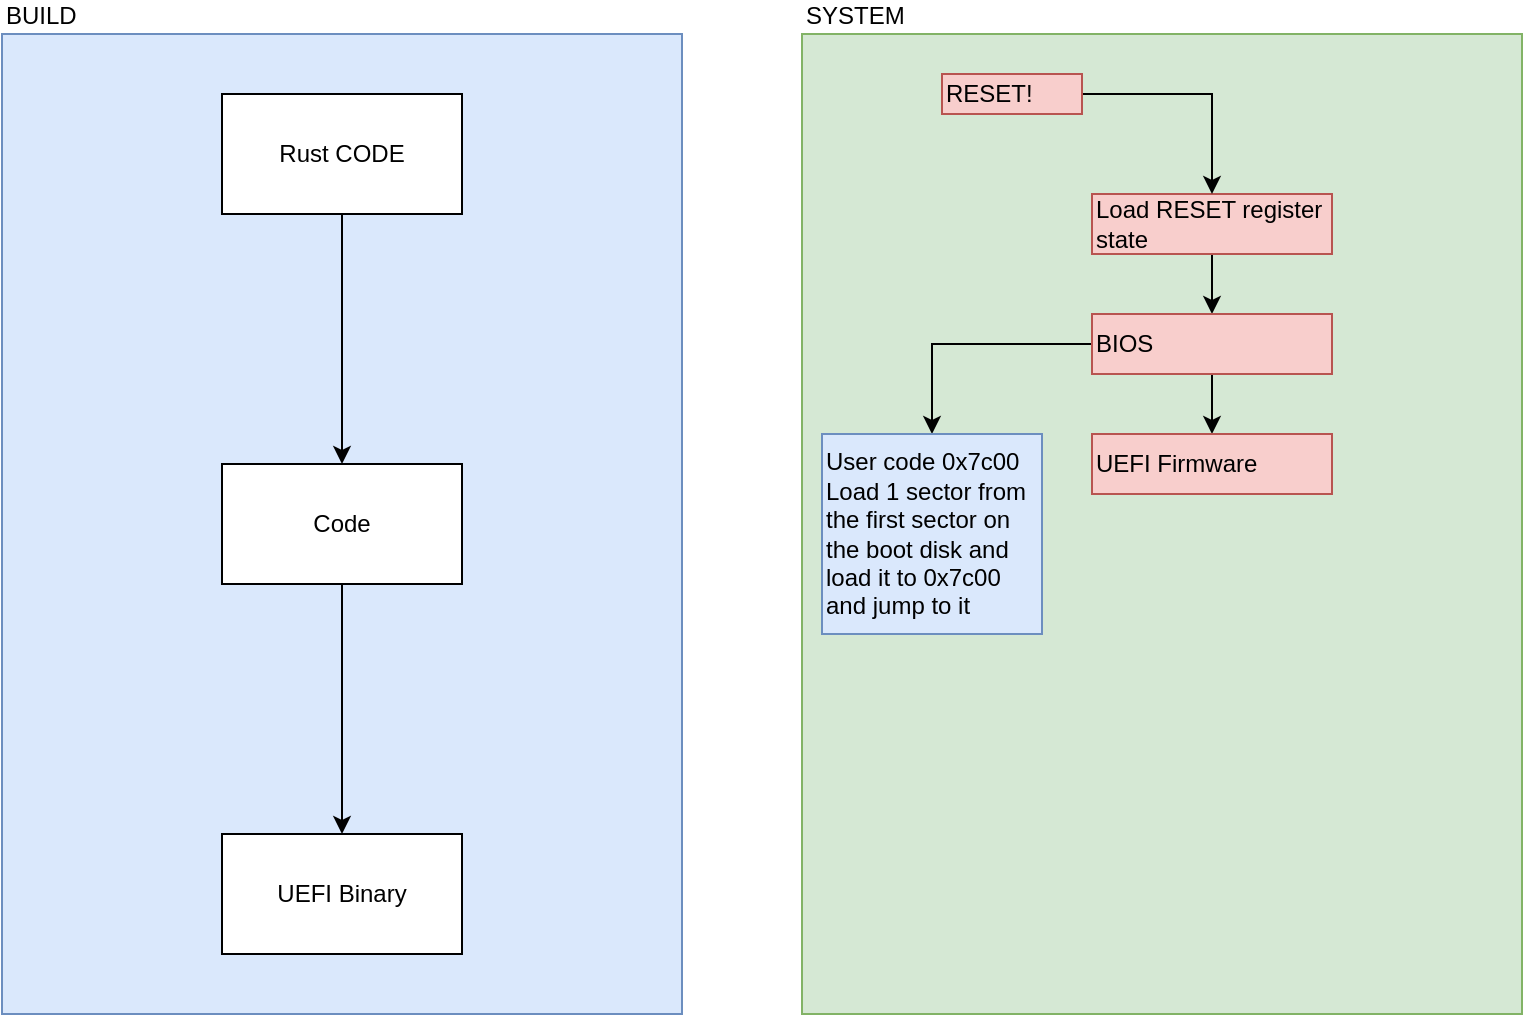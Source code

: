 <mxfile version="13.9.9" type="device"><diagram id="QZS2I9a2Wgm5SN3Svyu5" name="Page-1"><mxGraphModel dx="468" dy="928" grid="1" gridSize="10" guides="1" tooltips="1" connect="1" arrows="1" fold="1" page="1" pageScale="1" pageWidth="2339" pageHeight="3300" math="0" shadow="0"><root><mxCell id="0"/><mxCell id="1" parent="0"/><mxCell id="zAKQhGEvQRbH_TqdvlV8-7" value="BUILD" style="rounded=0;whiteSpace=wrap;html=1;align=left;labelPosition=center;verticalLabelPosition=top;verticalAlign=bottom;fillColor=#dae8fc;strokeColor=#6c8ebf;" vertex="1" parent="1"><mxGeometry x="70" y="40" width="340" height="490" as="geometry"/></mxCell><mxCell id="zAKQhGEvQRbH_TqdvlV8-11" style="edgeStyle=orthogonalEdgeStyle;rounded=0;orthogonalLoop=1;jettySize=auto;html=1;entryX=0.5;entryY=0;entryDx=0;entryDy=0;fontColor=#000000;" edge="1" parent="1" source="zAKQhGEvQRbH_TqdvlV8-2" target="zAKQhGEvQRbH_TqdvlV8-3"><mxGeometry relative="1" as="geometry"/></mxCell><mxCell id="zAKQhGEvQRbH_TqdvlV8-2" value="Rust CODE" style="rounded=0;whiteSpace=wrap;html=1;" vertex="1" parent="1"><mxGeometry x="180" y="70" width="120" height="60" as="geometry"/></mxCell><mxCell id="zAKQhGEvQRbH_TqdvlV8-12" style="edgeStyle=orthogonalEdgeStyle;rounded=0;orthogonalLoop=1;jettySize=auto;html=1;exitX=0.5;exitY=1;exitDx=0;exitDy=0;entryX=0.5;entryY=0;entryDx=0;entryDy=0;fontColor=#000000;" edge="1" parent="1" source="zAKQhGEvQRbH_TqdvlV8-3" target="zAKQhGEvQRbH_TqdvlV8-4"><mxGeometry relative="1" as="geometry"/></mxCell><mxCell id="zAKQhGEvQRbH_TqdvlV8-3" value="Code" style="rounded=0;whiteSpace=wrap;html=1;" vertex="1" parent="1"><mxGeometry x="180" y="255" width="120" height="60" as="geometry"/></mxCell><mxCell id="zAKQhGEvQRbH_TqdvlV8-4" value="UEFI Binary" style="rounded=0;whiteSpace=wrap;html=1;" vertex="1" parent="1"><mxGeometry x="180" y="440" width="120" height="60" as="geometry"/></mxCell><mxCell id="zAKQhGEvQRbH_TqdvlV8-13" value="SYSTEM" style="rounded=0;whiteSpace=wrap;html=1;align=left;labelPosition=center;verticalLabelPosition=top;verticalAlign=bottom;fillColor=#d5e8d4;strokeColor=#82b366;" vertex="1" parent="1"><mxGeometry x="470" y="40" width="360" height="490" as="geometry"/></mxCell><mxCell id="zAKQhGEvQRbH_TqdvlV8-19" style="edgeStyle=orthogonalEdgeStyle;rounded=0;orthogonalLoop=1;jettySize=auto;html=1;exitX=0.5;exitY=1;exitDx=0;exitDy=0;entryX=0.5;entryY=0;entryDx=0;entryDy=0;fontColor=#000000;" edge="1" parent="1" source="zAKQhGEvQRbH_TqdvlV8-14" target="zAKQhGEvQRbH_TqdvlV8-15"><mxGeometry relative="1" as="geometry"/></mxCell><mxCell id="zAKQhGEvQRbH_TqdvlV8-14" value="Load RESET register state" style="rounded=0;whiteSpace=wrap;html=1;align=left;fillColor=#f8cecc;strokeColor=#b85450;" vertex="1" parent="1"><mxGeometry x="615" y="120" width="120" height="30" as="geometry"/></mxCell><mxCell id="zAKQhGEvQRbH_TqdvlV8-20" style="edgeStyle=orthogonalEdgeStyle;rounded=0;orthogonalLoop=1;jettySize=auto;html=1;exitX=0.5;exitY=1;exitDx=0;exitDy=0;entryX=0.5;entryY=0;entryDx=0;entryDy=0;fontColor=#000000;" edge="1" parent="1" source="zAKQhGEvQRbH_TqdvlV8-15" target="zAKQhGEvQRbH_TqdvlV8-16"><mxGeometry relative="1" as="geometry"/></mxCell><mxCell id="zAKQhGEvQRbH_TqdvlV8-22" style="edgeStyle=orthogonalEdgeStyle;rounded=0;orthogonalLoop=1;jettySize=auto;html=1;exitX=0;exitY=0.5;exitDx=0;exitDy=0;entryX=0.5;entryY=0;entryDx=0;entryDy=0;fontColor=#000000;" edge="1" parent="1" source="zAKQhGEvQRbH_TqdvlV8-15" target="zAKQhGEvQRbH_TqdvlV8-21"><mxGeometry relative="1" as="geometry"/></mxCell><mxCell id="zAKQhGEvQRbH_TqdvlV8-15" value="BIOS" style="rounded=0;whiteSpace=wrap;html=1;align=left;fillColor=#f8cecc;strokeColor=#b85450;" vertex="1" parent="1"><mxGeometry x="615" y="180" width="120" height="30" as="geometry"/></mxCell><mxCell id="zAKQhGEvQRbH_TqdvlV8-16" value="UEFI Firmware" style="rounded=0;whiteSpace=wrap;html=1;align=left;fillColor=#f8cecc;strokeColor=#b85450;" vertex="1" parent="1"><mxGeometry x="615" y="240" width="120" height="30" as="geometry"/></mxCell><mxCell id="zAKQhGEvQRbH_TqdvlV8-18" style="edgeStyle=orthogonalEdgeStyle;rounded=0;orthogonalLoop=1;jettySize=auto;html=1;exitX=1;exitY=0.5;exitDx=0;exitDy=0;entryX=0.5;entryY=0;entryDx=0;entryDy=0;fontColor=#000000;" edge="1" parent="1" source="zAKQhGEvQRbH_TqdvlV8-17" target="zAKQhGEvQRbH_TqdvlV8-14"><mxGeometry relative="1" as="geometry"/></mxCell><mxCell id="zAKQhGEvQRbH_TqdvlV8-17" value="RESET!" style="rounded=0;whiteSpace=wrap;html=1;align=left;fillColor=#f8cecc;strokeColor=#b85450;" vertex="1" parent="1"><mxGeometry x="540" y="60" width="70" height="20" as="geometry"/></mxCell><mxCell id="zAKQhGEvQRbH_TqdvlV8-21" value="User code 0x7c00&lt;br&gt;Load 1 sector from the first sector on the boot disk and load it to 0x7c00 and jump to it" style="rounded=0;whiteSpace=wrap;html=1;align=left;fillColor=#dae8fc;strokeColor=#6c8ebf;" vertex="1" parent="1"><mxGeometry x="480" y="240" width="110" height="100" as="geometry"/></mxCell></root></mxGraphModel></diagram></mxfile>
